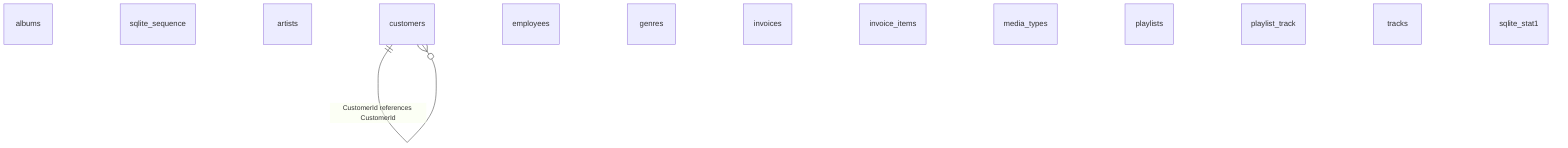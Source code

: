 erDiagram
  albums {
  }
  sqlite_sequence {
  }
  artists {
  }
  customers {
  }
  employees {
  }
  genres {
  }
  invoices {
  }
  invoice_items {
  }
  media_types {
  }
  playlists {
  }
  playlist_track {
  }
  tracks {
  }
  sqlite_stat1 {
  }
  customers ||--o{ customers : "CustomerId references CustomerId"